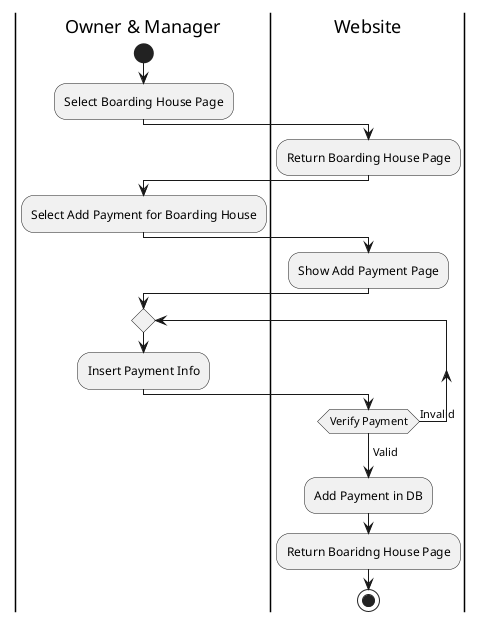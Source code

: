 @startuml
|Owner & Manager|
start
:Select Boarding House Page;
|Website|
:Return Boarding House Page;
|Owner & Manager|
:Select Add Payment for Boarding House;
|Website|
:Show Add Payment Page;
|Owner & Manager|
repeat
:Insert Payment Info;
|Website|
repeat while (Verify Payment) is (Invalid)
        ->Valid;
    :Add Payment in DB;
    :Return Boaridng House Page;
stop
@enduml